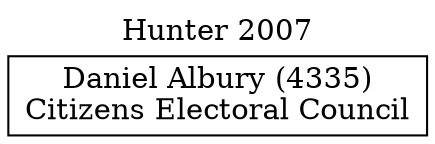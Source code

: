 // House preference flow
digraph "Daniel Albury (4335)_Hunter_2007" {
	graph [label="Hunter 2007" labelloc=t mclimit=10]
	node [shape=box]
	"Daniel Albury (4335)" [label="Daniel Albury (4335)
Citizens Electoral Council"]
}
